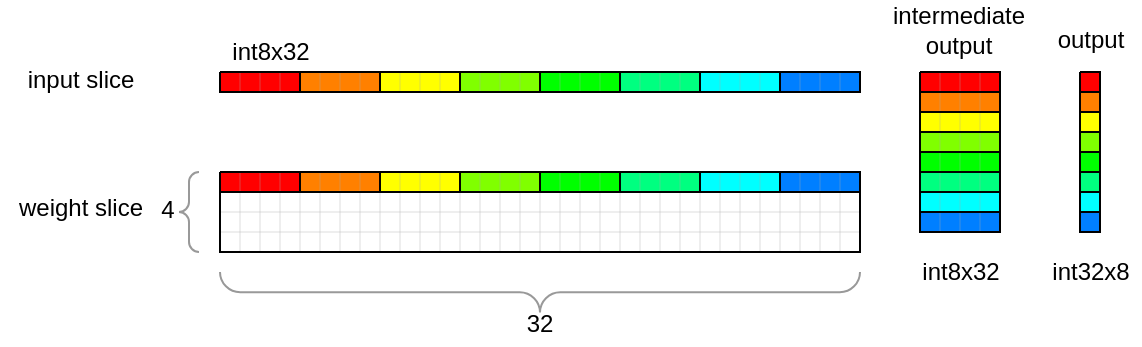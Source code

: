 <mxfile version="14.6.6"><diagram id="Lti9mlXb0UW5IcVSccfY" name="Page-1"><mxGraphModel dx="335" dy="634" grid="1" gridSize="10" guides="1" tooltips="1" connect="1" arrows="1" fold="1" page="1" pageScale="1" pageWidth="850" pageHeight="1100" math="0" shadow="0"><root><mxCell id="0"/><mxCell id="1" parent="0"/><mxCell id="ejUL_PD4itCEFDdJLM6R-164" value="" style="labelPosition=right;align=left;strokeWidth=1;shape=mxgraph.mockup.markup.curlyBrace;html=1;shadow=0;dashed=0;strokeColor=#999999;direction=north;fillColor=#00FFFF;" parent="1" vertex="1"><mxGeometry x="1032" y="390" width="105" height="40" as="geometry"/></mxCell><mxCell id="ejUL_PD4itCEFDdJLM6R-166" value="32" style="text;html=1;strokeColor=none;fillColor=none;align=center;verticalAlign=middle;whiteSpace=wrap;rounded=0;" parent="1" vertex="1"><mxGeometry x="1246.25" y="456.25" width="27.5" height="20" as="geometry"/></mxCell><mxCell id="ejUL_PD4itCEFDdJLM6R-167" value="4" style="text;html=1;strokeColor=none;fillColor=none;align=center;verticalAlign=middle;whiteSpace=wrap;rounded=0;" parent="1" vertex="1"><mxGeometry x="1070" y="399" width="7.5" height="20" as="geometry"/></mxCell><mxCell id="ejUL_PD4itCEFDdJLM6R-180" value="" style="verticalLabelPosition=bottom;verticalAlign=top;html=1;shape=mxgraph.basic.patternFillRect;fillStyle=grid;step=10;fillStrokeWidth=0.2;fillStrokeColor=#aaaaaa;fillColor=#FFFFFF;" parent="1" vertex="1"><mxGeometry x="1100" y="390" width="320" height="40" as="geometry"/></mxCell><mxCell id="ejUL_PD4itCEFDdJLM6R-162" value="" style="verticalLabelPosition=bottom;verticalAlign=top;html=1;shape=mxgraph.basic.patternFillRect;fillStyle=grid;step=10;fillStrokeWidth=0.2;fillStrokeColor=#aaaaaa;fillColor=#FF0000;" parent="1" vertex="1"><mxGeometry x="1100" y="390" width="40" height="10" as="geometry"/></mxCell><mxCell id="6CpyhV_0mbIEUzqZcGzA-5" value="" style="verticalLabelPosition=bottom;shadow=0;dashed=0;align=center;html=1;verticalAlign=top;strokeWidth=1;shape=mxgraph.mockup.markup.curlyBrace;strokeColor=#999999;fillColor=#00FFFF;rotation=-180;" vertex="1" parent="1"><mxGeometry x="1100" y="440" width="320" height="20.25" as="geometry"/></mxCell><mxCell id="6CpyhV_0mbIEUzqZcGzA-10" value="" style="verticalLabelPosition=bottom;verticalAlign=top;html=1;shape=mxgraph.basic.patternFillRect;fillStyle=grid;step=10;fillStrokeWidth=0.2;fillStrokeColor=#aaaaaa;fillColor=#FF8000;" vertex="1" parent="1"><mxGeometry x="1140" y="390" width="40" height="10" as="geometry"/></mxCell><mxCell id="6CpyhV_0mbIEUzqZcGzA-11" value="" style="verticalLabelPosition=bottom;verticalAlign=top;html=1;shape=mxgraph.basic.patternFillRect;fillStyle=grid;step=10;fillStrokeWidth=0.2;fillStrokeColor=#aaaaaa;fillColor=#FFFF00;" vertex="1" parent="1"><mxGeometry x="1180" y="390" width="40" height="10" as="geometry"/></mxCell><mxCell id="6CpyhV_0mbIEUzqZcGzA-12" value="" style="verticalLabelPosition=bottom;verticalAlign=top;html=1;shape=mxgraph.basic.patternFillRect;fillStyle=grid;step=10;fillStrokeWidth=0.2;fillStrokeColor=#aaaaaa;fillColor=#80FF00;" vertex="1" parent="1"><mxGeometry x="1220" y="390" width="40" height="10" as="geometry"/></mxCell><mxCell id="6CpyhV_0mbIEUzqZcGzA-13" value="" style="verticalLabelPosition=bottom;verticalAlign=top;html=1;shape=mxgraph.basic.patternFillRect;fillStyle=grid;step=10;fillStrokeWidth=0.2;fillStrokeColor=#aaaaaa;fillColor=#00FF00;" vertex="1" parent="1"><mxGeometry x="1260" y="390" width="40" height="10" as="geometry"/></mxCell><mxCell id="6CpyhV_0mbIEUzqZcGzA-14" value="" style="verticalLabelPosition=bottom;verticalAlign=top;html=1;shape=mxgraph.basic.patternFillRect;fillStyle=grid;step=10;fillStrokeWidth=0.2;fillStrokeColor=#aaaaaa;fillColor=#00FF80;" vertex="1" parent="1"><mxGeometry x="1300" y="390" width="40" height="10" as="geometry"/></mxCell><mxCell id="6CpyhV_0mbIEUzqZcGzA-15" value="" style="verticalLabelPosition=bottom;verticalAlign=top;html=1;shape=mxgraph.basic.patternFillRect;fillStyle=grid;step=10;fillStrokeWidth=0.2;fillStrokeColor=#aaaaaa;fillColor=#00FFFF;" vertex="1" parent="1"><mxGeometry x="1340" y="390" width="40" height="10" as="geometry"/></mxCell><mxCell id="6CpyhV_0mbIEUzqZcGzA-16" value="" style="verticalLabelPosition=bottom;verticalAlign=top;html=1;shape=mxgraph.basic.patternFillRect;fillStyle=grid;step=10;fillStrokeWidth=0.2;fillStrokeColor=#aaaaaa;fillColor=#007FFF;" vertex="1" parent="1"><mxGeometry x="1380" y="390" width="40" height="10" as="geometry"/></mxCell><mxCell id="6CpyhV_0mbIEUzqZcGzA-34" value="" style="shape=image;html=1;verticalAlign=top;verticalLabelPosition=bottom;labelBackgroundColor=#ffffff;imageAspect=0;aspect=fixed;image=https://cdn1.iconfinder.com/data/icons/feather-2/24/x-128.png;strokeColor=#FF6666;fillColor=#007FFF;" vertex="1" parent="1"><mxGeometry x="1245" y="355" width="30" height="30" as="geometry"/></mxCell><mxCell id="6CpyhV_0mbIEUzqZcGzA-52" value="" style="shape=image;html=1;verticalAlign=top;verticalLabelPosition=bottom;labelBackgroundColor=#ffffff;imageAspect=0;aspect=fixed;image=https://cdn4.iconfinder.com/data/icons/wirecons-free-vector-icons/32/add-128.png;strokeColor=#FF6666;fillColor=#007FFF;" vertex="1" parent="1"><mxGeometry x="1494" y="365" width="30" height="30" as="geometry"/></mxCell><mxCell id="6CpyhV_0mbIEUzqZcGzA-70" value="" style="verticalLabelPosition=bottom;verticalAlign=top;html=1;shape=mxgraph.basic.patternFillRect;fillStyle=grid;step=10;fillStrokeWidth=0.2;fillStrokeColor=#aaaaaa;fillColor=#FF0000;" vertex="1" parent="1"><mxGeometry x="1100" y="340" width="40" height="10" as="geometry"/></mxCell><mxCell id="6CpyhV_0mbIEUzqZcGzA-71" value="" style="verticalLabelPosition=bottom;verticalAlign=top;html=1;shape=mxgraph.basic.patternFillRect;fillStyle=grid;step=10;fillStrokeWidth=0.2;fillStrokeColor=#aaaaaa;fillColor=#FF8000;" vertex="1" parent="1"><mxGeometry x="1140" y="340" width="40" height="10" as="geometry"/></mxCell><mxCell id="6CpyhV_0mbIEUzqZcGzA-72" value="" style="verticalLabelPosition=bottom;verticalAlign=top;html=1;shape=mxgraph.basic.patternFillRect;fillStyle=grid;step=10;fillStrokeWidth=0.2;fillStrokeColor=#aaaaaa;fillColor=#FFFF00;" vertex="1" parent="1"><mxGeometry x="1180" y="340" width="40" height="10" as="geometry"/></mxCell><mxCell id="6CpyhV_0mbIEUzqZcGzA-73" value="" style="verticalLabelPosition=bottom;verticalAlign=top;html=1;shape=mxgraph.basic.patternFillRect;fillStyle=grid;step=10;fillStrokeWidth=0.2;fillStrokeColor=#aaaaaa;fillColor=#80FF00;" vertex="1" parent="1"><mxGeometry x="1220" y="340" width="40" height="10" as="geometry"/></mxCell><mxCell id="6CpyhV_0mbIEUzqZcGzA-74" value="" style="verticalLabelPosition=bottom;verticalAlign=top;html=1;shape=mxgraph.basic.patternFillRect;fillStyle=grid;step=10;fillStrokeWidth=0.2;fillStrokeColor=#aaaaaa;fillColor=#00FF00;" vertex="1" parent="1"><mxGeometry x="1260" y="340" width="40" height="10" as="geometry"/></mxCell><mxCell id="6CpyhV_0mbIEUzqZcGzA-75" value="" style="verticalLabelPosition=bottom;verticalAlign=top;html=1;shape=mxgraph.basic.patternFillRect;fillStyle=grid;step=10;fillStrokeWidth=0.2;fillStrokeColor=#aaaaaa;fillColor=#00FF80;" vertex="1" parent="1"><mxGeometry x="1300" y="340" width="40" height="10" as="geometry"/></mxCell><mxCell id="6CpyhV_0mbIEUzqZcGzA-76" value="" style="verticalLabelPosition=bottom;verticalAlign=top;html=1;shape=mxgraph.basic.patternFillRect;fillStyle=grid;step=10;fillStrokeWidth=0.2;fillStrokeColor=#aaaaaa;fillColor=#00FFFF;" vertex="1" parent="1"><mxGeometry x="1340" y="340" width="40" height="10" as="geometry"/></mxCell><mxCell id="6CpyhV_0mbIEUzqZcGzA-77" value="" style="verticalLabelPosition=bottom;verticalAlign=top;html=1;shape=mxgraph.basic.patternFillRect;fillStyle=grid;step=10;fillStrokeWidth=0.2;fillStrokeColor=#aaaaaa;fillColor=#007FFF;" vertex="1" parent="1"><mxGeometry x="1380" y="340" width="40" height="10" as="geometry"/></mxCell><mxCell id="6CpyhV_0mbIEUzqZcGzA-78" value="&lt;div&gt;input slice&lt;/div&gt;" style="text;html=1;align=center;verticalAlign=middle;resizable=0;points=[];autosize=1;strokeColor=none;" vertex="1" parent="1"><mxGeometry x="995" y="334" width="70" height="20" as="geometry"/></mxCell><mxCell id="6CpyhV_0mbIEUzqZcGzA-79" value="weight slice" style="text;html=1;align=center;verticalAlign=middle;resizable=0;points=[];autosize=1;strokeColor=none;" vertex="1" parent="1"><mxGeometry x="990" y="398" width="80" height="20" as="geometry"/></mxCell><mxCell id="6CpyhV_0mbIEUzqZcGzA-80" value="intermediate&lt;br&gt;output" style="text;html=1;align=center;verticalAlign=middle;resizable=0;points=[];autosize=1;strokeColor=none;" vertex="1" parent="1"><mxGeometry x="1429" y="304" width="80" height="30" as="geometry"/></mxCell><mxCell id="6CpyhV_0mbIEUzqZcGzA-81" value="output" style="text;html=1;align=center;verticalAlign=middle;resizable=0;points=[];autosize=1;strokeColor=none;" vertex="1" parent="1"><mxGeometry x="1510" y="314" width="50" height="20" as="geometry"/></mxCell><mxCell id="6CpyhV_0mbIEUzqZcGzA-82" value="" style="verticalLabelPosition=bottom;verticalAlign=top;html=1;shape=mxgraph.basic.patternFillRect;fillStyle=grid;step=10;fillStrokeWidth=0.2;fillStrokeColor=#aaaaaa;fillColor=#FF0000;" vertex="1" parent="1"><mxGeometry x="1450" y="340" width="40" height="10" as="geometry"/></mxCell><mxCell id="6CpyhV_0mbIEUzqZcGzA-83" value="" style="verticalLabelPosition=bottom;verticalAlign=top;html=1;shape=mxgraph.basic.patternFillRect;fillStyle=grid;step=10;fillStrokeWidth=0.2;fillStrokeColor=#aaaaaa;fillColor=#FF8000;" vertex="1" parent="1"><mxGeometry x="1450" y="350" width="40" height="10" as="geometry"/></mxCell><mxCell id="6CpyhV_0mbIEUzqZcGzA-84" value="" style="verticalLabelPosition=bottom;verticalAlign=top;html=1;shape=mxgraph.basic.patternFillRect;fillStyle=grid;step=10;fillStrokeWidth=0.2;fillStrokeColor=#aaaaaa;fillColor=#FFFF00;" vertex="1" parent="1"><mxGeometry x="1450" y="360" width="40" height="10" as="geometry"/></mxCell><mxCell id="6CpyhV_0mbIEUzqZcGzA-85" value="" style="verticalLabelPosition=bottom;verticalAlign=top;html=1;shape=mxgraph.basic.patternFillRect;fillStyle=grid;step=10;fillStrokeWidth=0.2;fillStrokeColor=#aaaaaa;fillColor=#80FF00;" vertex="1" parent="1"><mxGeometry x="1450" y="370" width="40" height="10" as="geometry"/></mxCell><mxCell id="6CpyhV_0mbIEUzqZcGzA-86" value="" style="verticalLabelPosition=bottom;verticalAlign=top;html=1;shape=mxgraph.basic.patternFillRect;fillStyle=grid;step=10;fillStrokeWidth=0.2;fillStrokeColor=#aaaaaa;fillColor=#00FF00;" vertex="1" parent="1"><mxGeometry x="1450" y="380" width="40" height="10" as="geometry"/></mxCell><mxCell id="6CpyhV_0mbIEUzqZcGzA-87" value="" style="verticalLabelPosition=bottom;verticalAlign=top;html=1;shape=mxgraph.basic.patternFillRect;fillStyle=grid;step=10;fillStrokeWidth=0.2;fillStrokeColor=#aaaaaa;fillColor=#00FF80;" vertex="1" parent="1"><mxGeometry x="1450" y="390" width="40" height="10" as="geometry"/></mxCell><mxCell id="6CpyhV_0mbIEUzqZcGzA-88" value="" style="verticalLabelPosition=bottom;verticalAlign=top;html=1;shape=mxgraph.basic.patternFillRect;fillStyle=grid;step=10;fillStrokeWidth=0.2;fillStrokeColor=#aaaaaa;fillColor=#00FFFF;" vertex="1" parent="1"><mxGeometry x="1450" y="400" width="40" height="10" as="geometry"/></mxCell><mxCell id="6CpyhV_0mbIEUzqZcGzA-89" value="" style="verticalLabelPosition=bottom;verticalAlign=top;html=1;shape=mxgraph.basic.patternFillRect;fillStyle=grid;step=10;fillStrokeWidth=0.2;fillStrokeColor=#aaaaaa;fillColor=#007FFF;" vertex="1" parent="1"><mxGeometry x="1450" y="410" width="40" height="10" as="geometry"/></mxCell><mxCell id="6CpyhV_0mbIEUzqZcGzA-90" value="" style="verticalLabelPosition=bottom;verticalAlign=top;html=1;shape=mxgraph.basic.patternFillRect;fillStyle=grid;step=10;fillStrokeWidth=0.2;fillStrokeColor=#aaaaaa;fillColor=#FF0000;" vertex="1" parent="1"><mxGeometry x="1530" y="340" width="10" height="10" as="geometry"/></mxCell><mxCell id="6CpyhV_0mbIEUzqZcGzA-91" value="" style="verticalLabelPosition=bottom;verticalAlign=top;html=1;shape=mxgraph.basic.patternFillRect;fillStyle=grid;step=10;fillStrokeWidth=0.2;fillStrokeColor=#aaaaaa;fillColor=#FF8000;" vertex="1" parent="1"><mxGeometry x="1530" y="350" width="10" height="10" as="geometry"/></mxCell><mxCell id="6CpyhV_0mbIEUzqZcGzA-92" value="" style="verticalLabelPosition=bottom;verticalAlign=top;html=1;shape=mxgraph.basic.patternFillRect;fillStyle=grid;step=10;fillStrokeWidth=0.2;fillStrokeColor=#aaaaaa;fillColor=#FFFF00;" vertex="1" parent="1"><mxGeometry x="1530" y="360" width="10" height="10" as="geometry"/></mxCell><mxCell id="6CpyhV_0mbIEUzqZcGzA-93" value="" style="verticalLabelPosition=bottom;verticalAlign=top;html=1;shape=mxgraph.basic.patternFillRect;fillStyle=grid;step=10;fillStrokeWidth=0.2;fillStrokeColor=#aaaaaa;fillColor=#80FF00;" vertex="1" parent="1"><mxGeometry x="1530" y="370" width="10" height="10" as="geometry"/></mxCell><mxCell id="6CpyhV_0mbIEUzqZcGzA-94" value="" style="verticalLabelPosition=bottom;verticalAlign=top;html=1;shape=mxgraph.basic.patternFillRect;fillStyle=grid;step=10;fillStrokeWidth=0.2;fillStrokeColor=#aaaaaa;fillColor=#00FF00;" vertex="1" parent="1"><mxGeometry x="1530" y="380" width="10" height="10" as="geometry"/></mxCell><mxCell id="6CpyhV_0mbIEUzqZcGzA-95" value="" style="verticalLabelPosition=bottom;verticalAlign=top;html=1;shape=mxgraph.basic.patternFillRect;fillStyle=grid;step=10;fillStrokeWidth=0.2;fillStrokeColor=#aaaaaa;fillColor=#00FF80;" vertex="1" parent="1"><mxGeometry x="1530" y="390" width="10" height="10" as="geometry"/></mxCell><mxCell id="6CpyhV_0mbIEUzqZcGzA-96" value="" style="verticalLabelPosition=bottom;verticalAlign=top;html=1;shape=mxgraph.basic.patternFillRect;fillStyle=grid;step=10;fillStrokeWidth=0.2;fillStrokeColor=#aaaaaa;fillColor=#00FFFF;" vertex="1" parent="1"><mxGeometry x="1530" y="400" width="10" height="10" as="geometry"/></mxCell><mxCell id="6CpyhV_0mbIEUzqZcGzA-97" value="" style="verticalLabelPosition=bottom;verticalAlign=top;html=1;shape=mxgraph.basic.patternFillRect;fillStyle=grid;step=10;fillStrokeWidth=0.2;fillStrokeColor=#aaaaaa;fillColor=#007FFF;" vertex="1" parent="1"><mxGeometry x="1530" y="410" width="10" height="10" as="geometry"/></mxCell><mxCell id="6CpyhV_0mbIEUzqZcGzA-98" value="int8x32" style="text;html=1;align=center;verticalAlign=middle;resizable=0;points=[];autosize=1;strokeColor=none;" vertex="1" parent="1"><mxGeometry x="1100" y="320" width="50" height="20" as="geometry"/></mxCell><mxCell id="6CpyhV_0mbIEUzqZcGzA-99" value="int8x32" style="text;html=1;align=center;verticalAlign=middle;resizable=0;points=[];autosize=1;strokeColor=none;" vertex="1" parent="1"><mxGeometry x="1445" y="430" width="50" height="20" as="geometry"/></mxCell><mxCell id="6CpyhV_0mbIEUzqZcGzA-100" value="int32x8" style="text;html=1;align=center;verticalAlign=middle;resizable=0;points=[];autosize=1;strokeColor=none;" vertex="1" parent="1"><mxGeometry x="1510" y="430" width="50" height="20" as="geometry"/></mxCell></root></mxGraphModel></diagram></mxfile>